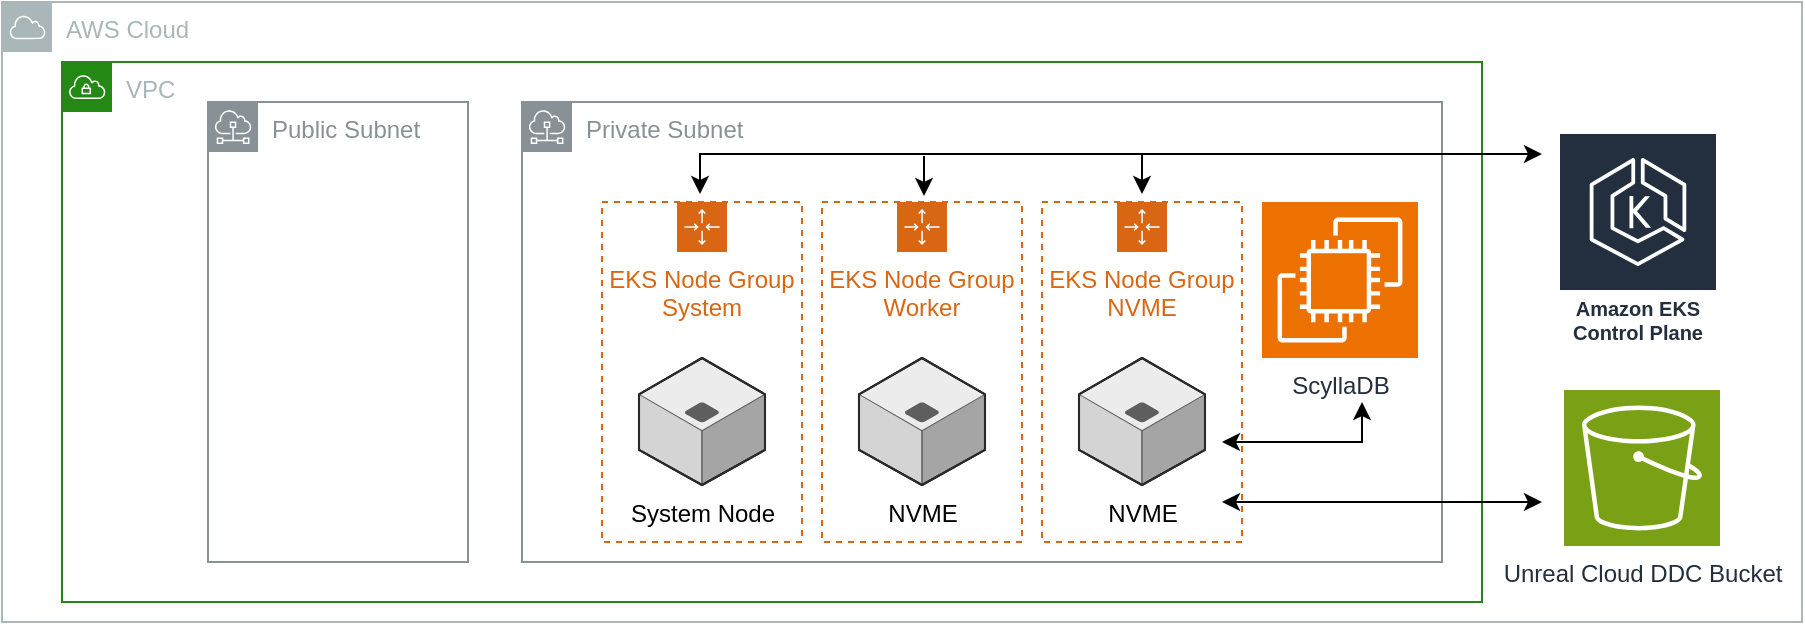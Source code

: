 <mxfile version="21.7.4" type="device">
  <diagram name="Page-1" id="3lD6IB1XFYmbkIBg33pZ">
    <mxGraphModel dx="1216" dy="807" grid="1" gridSize="10" guides="1" tooltips="1" connect="1" arrows="1" fold="1" page="1" pageScale="1" pageWidth="850" pageHeight="1100" math="0" shadow="0">
      <root>
        <mxCell id="0" />
        <mxCell id="1" parent="0" />
        <mxCell id="0OPBcHRd1XgiI92XdY3M-2" value="AWS Cloud" style="sketch=0;outlineConnect=0;gradientColor=none;html=1;whiteSpace=wrap;fontSize=12;fontStyle=0;shape=mxgraph.aws4.group;grIcon=mxgraph.aws4.group_aws_cloud;strokeColor=#AAB7B8;fillColor=none;verticalAlign=top;align=left;spacingLeft=30;fontColor=#AAB7B8;dashed=0;" vertex="1" parent="1">
          <mxGeometry x="310" y="350" width="900" height="310" as="geometry" />
        </mxCell>
        <mxCell id="0OPBcHRd1XgiI92XdY3M-3" value="VPC" style="points=[[0,0],[0.25,0],[0.5,0],[0.75,0],[1,0],[1,0.25],[1,0.5],[1,0.75],[1,1],[0.75,1],[0.5,1],[0.25,1],[0,1],[0,0.75],[0,0.5],[0,0.25]];outlineConnect=0;gradientColor=none;html=1;whiteSpace=wrap;fontSize=12;fontStyle=0;container=1;pointerEvents=0;collapsible=0;recursiveResize=0;shape=mxgraph.aws4.group;grIcon=mxgraph.aws4.group_vpc;strokeColor=#248814;fillColor=none;verticalAlign=top;align=left;spacingLeft=30;fontColor=#AAB7B8;dashed=0;" vertex="1" parent="1">
          <mxGeometry x="340" y="380" width="710" height="270" as="geometry" />
        </mxCell>
        <mxCell id="0OPBcHRd1XgiI92XdY3M-5" value="Public Subnet" style="sketch=0;outlineConnect=0;gradientColor=none;html=1;whiteSpace=wrap;fontSize=12;fontStyle=0;shape=mxgraph.aws4.group;grIcon=mxgraph.aws4.group_subnet;strokeColor=#879196;fillColor=none;verticalAlign=top;align=left;spacingLeft=30;fontColor=#879196;dashed=0;" vertex="1" parent="1">
          <mxGeometry x="413" y="400" width="130" height="230" as="geometry" />
        </mxCell>
        <mxCell id="0OPBcHRd1XgiI92XdY3M-8" value="Private Subnet" style="sketch=0;outlineConnect=0;gradientColor=none;html=1;whiteSpace=wrap;fontSize=12;fontStyle=0;shape=mxgraph.aws4.group;grIcon=mxgraph.aws4.group_subnet;strokeColor=#879196;fillColor=none;verticalAlign=top;align=left;spacingLeft=30;fontColor=#879196;dashed=0;" vertex="1" parent="1">
          <mxGeometry x="570" y="400" width="460" height="230" as="geometry" />
        </mxCell>
        <mxCell id="0OPBcHRd1XgiI92XdY3M-9" value="Amazon EKS&lt;br&gt;Control Plane" style="sketch=0;outlineConnect=0;fontColor=#232F3E;gradientColor=none;strokeColor=#ffffff;fillColor=#232F3E;dashed=0;verticalLabelPosition=middle;verticalAlign=bottom;align=center;html=1;whiteSpace=wrap;fontSize=10;fontStyle=1;spacing=3;shape=mxgraph.aws4.productIcon;prIcon=mxgraph.aws4.eks;" vertex="1" parent="1">
          <mxGeometry x="1088" y="415" width="80" height="110" as="geometry" />
        </mxCell>
        <mxCell id="0OPBcHRd1XgiI92XdY3M-12" value="EKS Node Group&lt;br&gt;System" style="points=[[0,0],[0.25,0],[0.5,0],[0.75,0],[1,0],[1,0.25],[1,0.5],[1,0.75],[1,1],[0.75,1],[0.5,1],[0.25,1],[0,1],[0,0.75],[0,0.5],[0,0.25]];outlineConnect=0;gradientColor=none;html=1;whiteSpace=wrap;fontSize=12;fontStyle=0;container=1;pointerEvents=0;collapsible=0;recursiveResize=0;shape=mxgraph.aws4.groupCenter;grIcon=mxgraph.aws4.group_auto_scaling_group;grStroke=1;strokeColor=#D86613;fillColor=none;verticalAlign=top;align=center;fontColor=#D86613;dashed=1;spacingTop=25;" vertex="1" parent="1">
          <mxGeometry x="610" y="450" width="100" height="170" as="geometry" />
        </mxCell>
        <mxCell id="0OPBcHRd1XgiI92XdY3M-32" value="System Node" style="verticalLabelPosition=bottom;html=1;verticalAlign=top;strokeWidth=1;align=center;outlineConnect=0;dashed=0;outlineConnect=0;shape=mxgraph.aws3d.application_server;fillColor=#ECECEC;strokeColor=#5E5E5E;aspect=fixed;" vertex="1" parent="0OPBcHRd1XgiI92XdY3M-12">
          <mxGeometry x="18.5" y="78" width="63" height="63.51" as="geometry" />
        </mxCell>
        <mxCell id="0OPBcHRd1XgiI92XdY3M-17" value="EKS Node Group&lt;br&gt;Worker" style="points=[[0,0],[0.25,0],[0.5,0],[0.75,0],[1,0],[1,0.25],[1,0.5],[1,0.75],[1,1],[0.75,1],[0.5,1],[0.25,1],[0,1],[0,0.75],[0,0.5],[0,0.25]];outlineConnect=0;gradientColor=none;html=1;whiteSpace=wrap;fontSize=12;fontStyle=0;container=1;pointerEvents=0;collapsible=0;recursiveResize=0;shape=mxgraph.aws4.groupCenter;grIcon=mxgraph.aws4.group_auto_scaling_group;grStroke=1;strokeColor=#D86613;fillColor=none;verticalAlign=top;align=center;fontColor=#D86613;dashed=1;spacingTop=25;" vertex="1" parent="1">
          <mxGeometry x="720" y="450" width="100" height="170" as="geometry" />
        </mxCell>
        <mxCell id="0OPBcHRd1XgiI92XdY3M-76" value="NVME" style="verticalLabelPosition=bottom;html=1;verticalAlign=top;strokeWidth=1;align=center;outlineConnect=0;dashed=0;outlineConnect=0;shape=mxgraph.aws3d.application_server;fillColor=#ECECEC;strokeColor=#5E5E5E;aspect=fixed;" vertex="1" parent="0OPBcHRd1XgiI92XdY3M-17">
          <mxGeometry x="18.5" y="78" width="63" height="63.51" as="geometry" />
        </mxCell>
        <mxCell id="0OPBcHRd1XgiI92XdY3M-26" value="EKS Node Group&lt;br&gt;NVME" style="points=[[0,0],[0.25,0],[0.5,0],[0.75,0],[1,0],[1,0.25],[1,0.5],[1,0.75],[1,1],[0.75,1],[0.5,1],[0.25,1],[0,1],[0,0.75],[0,0.5],[0,0.25]];outlineConnect=0;gradientColor=none;html=1;whiteSpace=wrap;fontSize=12;fontStyle=0;container=1;pointerEvents=0;collapsible=0;recursiveResize=0;shape=mxgraph.aws4.groupCenter;grIcon=mxgraph.aws4.group_auto_scaling_group;grStroke=1;strokeColor=#D86613;fillColor=none;verticalAlign=top;align=center;fontColor=#D86613;dashed=1;spacingTop=25;" vertex="1" parent="1">
          <mxGeometry x="830" y="450" width="100" height="170" as="geometry" />
        </mxCell>
        <mxCell id="0OPBcHRd1XgiI92XdY3M-34" value="NVME" style="verticalLabelPosition=bottom;html=1;verticalAlign=top;strokeWidth=1;align=center;outlineConnect=0;dashed=0;outlineConnect=0;shape=mxgraph.aws3d.application_server;fillColor=#ECECEC;strokeColor=#5E5E5E;aspect=fixed;" vertex="1" parent="0OPBcHRd1XgiI92XdY3M-26">
          <mxGeometry x="18.5" y="78" width="63" height="63.51" as="geometry" />
        </mxCell>
        <mxCell id="0OPBcHRd1XgiI92XdY3M-28" value="ScyllaDB " style="sketch=0;points=[[0,0,0],[0.25,0,0],[0.5,0,0],[0.75,0,0],[1,0,0],[0,1,0],[0.25,1,0],[0.5,1,0],[0.75,1,0],[1,1,0],[0,0.25,0],[0,0.5,0],[0,0.75,0],[1,0.25,0],[1,0.5,0],[1,0.75,0]];outlineConnect=0;fontColor=#232F3E;fillColor=#ED7100;strokeColor=#ffffff;dashed=0;verticalLabelPosition=bottom;verticalAlign=top;align=center;html=1;fontSize=12;fontStyle=0;aspect=fixed;shape=mxgraph.aws4.resourceIcon;resIcon=mxgraph.aws4.ec2;" vertex="1" parent="1">
          <mxGeometry x="940" y="450" width="78" height="78" as="geometry" />
        </mxCell>
        <mxCell id="0OPBcHRd1XgiI92XdY3M-30" value="Unreal Cloud DDC Bucket" style="sketch=0;points=[[0,0,0],[0.25,0,0],[0.5,0,0],[0.75,0,0],[1,0,0],[0,1,0],[0.25,1,0],[0.5,1,0],[0.75,1,0],[1,1,0],[0,0.25,0],[0,0.5,0],[0,0.75,0],[1,0.25,0],[1,0.5,0],[1,0.75,0]];outlineConnect=0;fontColor=#232F3E;fillColor=#7AA116;strokeColor=#ffffff;dashed=0;verticalLabelPosition=bottom;verticalAlign=top;align=center;html=1;fontSize=12;fontStyle=0;aspect=fixed;shape=mxgraph.aws4.resourceIcon;resIcon=mxgraph.aws4.s3;" vertex="1" parent="1">
          <mxGeometry x="1091" y="544" width="78" height="78" as="geometry" />
        </mxCell>
        <mxCell id="0OPBcHRd1XgiI92XdY3M-42" value="" style="endArrow=classic;startArrow=classic;html=1;rounded=0;" edge="1" parent="1">
          <mxGeometry width="50" height="50" relative="1" as="geometry">
            <mxPoint x="659" y="446" as="sourcePoint" />
            <mxPoint x="1080" y="426" as="targetPoint" />
            <Array as="points">
              <mxPoint x="659" y="426" />
              <mxPoint x="849" y="426" />
              <mxPoint x="979" y="426" />
            </Array>
          </mxGeometry>
        </mxCell>
        <mxCell id="0OPBcHRd1XgiI92XdY3M-44" value="" style="endArrow=classic;html=1;rounded=0;" edge="1" parent="1">
          <mxGeometry width="50" height="50" relative="1" as="geometry">
            <mxPoint x="880" y="426" as="sourcePoint" />
            <mxPoint x="880" y="446" as="targetPoint" />
          </mxGeometry>
        </mxCell>
        <mxCell id="0OPBcHRd1XgiI92XdY3M-45" value="" style="endArrow=classic;startArrow=classic;html=1;rounded=0;" edge="1" parent="1">
          <mxGeometry width="50" height="50" relative="1" as="geometry">
            <mxPoint x="920" y="570" as="sourcePoint" />
            <mxPoint x="990" y="550" as="targetPoint" />
            <Array as="points">
              <mxPoint x="990" y="570" />
            </Array>
          </mxGeometry>
        </mxCell>
        <mxCell id="0OPBcHRd1XgiI92XdY3M-65" value="" style="endArrow=classic;startArrow=classic;html=1;rounded=0;" edge="1" parent="1">
          <mxGeometry width="50" height="50" relative="1" as="geometry">
            <mxPoint x="1080" y="600" as="sourcePoint" />
            <mxPoint x="920" y="600" as="targetPoint" />
            <Array as="points">
              <mxPoint x="1040" y="600" />
              <mxPoint x="960" y="600" />
            </Array>
          </mxGeometry>
        </mxCell>
        <mxCell id="0OPBcHRd1XgiI92XdY3M-78" value="" style="endArrow=classic;html=1;rounded=0;" edge="1" parent="1">
          <mxGeometry width="50" height="50" relative="1" as="geometry">
            <mxPoint x="771" y="427" as="sourcePoint" />
            <mxPoint x="771" y="447" as="targetPoint" />
          </mxGeometry>
        </mxCell>
      </root>
    </mxGraphModel>
  </diagram>
</mxfile>
